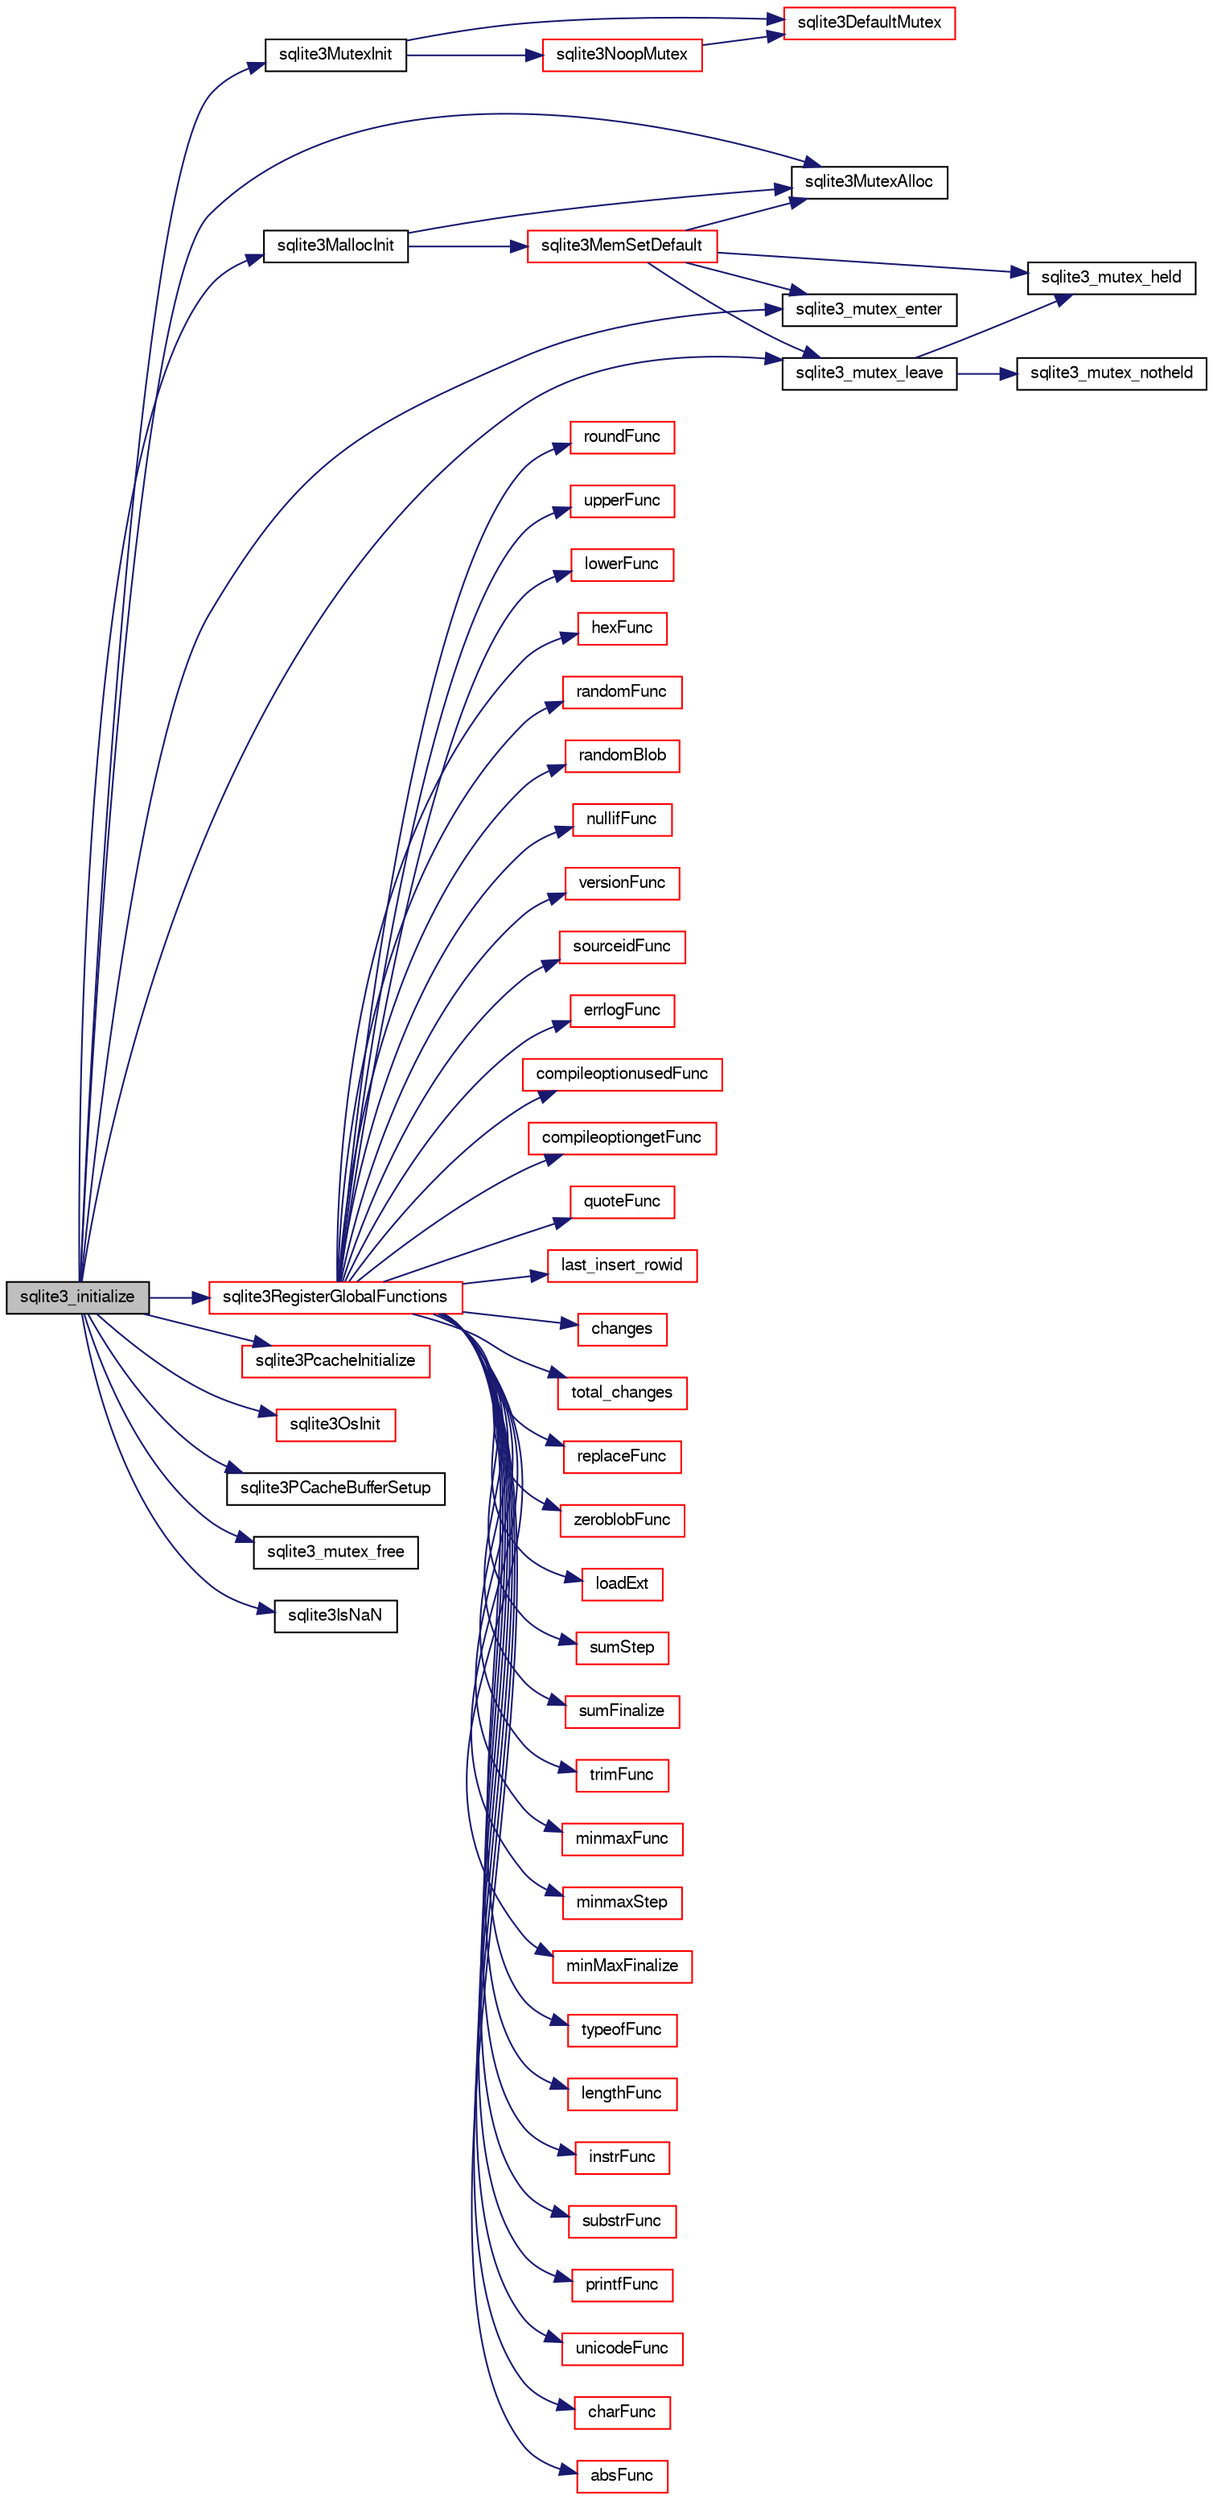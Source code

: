 digraph "sqlite3_initialize"
{
  edge [fontname="FreeSans",fontsize="10",labelfontname="FreeSans",labelfontsize="10"];
  node [fontname="FreeSans",fontsize="10",shape=record];
  rankdir="LR";
  Node336829 [label="sqlite3_initialize",height=0.2,width=0.4,color="black", fillcolor="grey75", style="filled", fontcolor="black"];
  Node336829 -> Node336830 [color="midnightblue",fontsize="10",style="solid",fontname="FreeSans"];
  Node336830 [label="sqlite3MutexInit",height=0.2,width=0.4,color="black", fillcolor="white", style="filled",URL="$sqlite3_8c.html#a7906afcdd1cdb3d0007eb932398a1158"];
  Node336830 -> Node336831 [color="midnightblue",fontsize="10",style="solid",fontname="FreeSans"];
  Node336831 [label="sqlite3DefaultMutex",height=0.2,width=0.4,color="red", fillcolor="white", style="filled",URL="$sqlite3_8c.html#ac895a71e325f9b2f9b862f737c17aca8"];
  Node336830 -> Node336852 [color="midnightblue",fontsize="10",style="solid",fontname="FreeSans"];
  Node336852 [label="sqlite3NoopMutex",height=0.2,width=0.4,color="red", fillcolor="white", style="filled",URL="$sqlite3_8c.html#a09742cde9ef371d94f8201d2cdb543e4"];
  Node336852 -> Node336831 [color="midnightblue",fontsize="10",style="solid",fontname="FreeSans"];
  Node336829 -> Node336860 [color="midnightblue",fontsize="10",style="solid",fontname="FreeSans"];
  Node336860 [label="sqlite3MutexAlloc",height=0.2,width=0.4,color="black", fillcolor="white", style="filled",URL="$sqlite3_8c.html#a0e3f432ee581f6876b590e7ad7e84e19"];
  Node336829 -> Node336837 [color="midnightblue",fontsize="10",style="solid",fontname="FreeSans"];
  Node336837 [label="sqlite3_mutex_enter",height=0.2,width=0.4,color="black", fillcolor="white", style="filled",URL="$sqlite3_8c.html#a1c12cde690bd89f104de5cbad12a6bf5"];
  Node336829 -> Node336861 [color="midnightblue",fontsize="10",style="solid",fontname="FreeSans"];
  Node336861 [label="sqlite3MallocInit",height=0.2,width=0.4,color="black", fillcolor="white", style="filled",URL="$sqlite3_8c.html#a9e06f9e7cad0d83ce80ab493c9533552"];
  Node336861 -> Node336862 [color="midnightblue",fontsize="10",style="solid",fontname="FreeSans"];
  Node336862 [label="sqlite3MemSetDefault",height=0.2,width=0.4,color="red", fillcolor="white", style="filled",URL="$sqlite3_8c.html#a162fbfd727e92c5f8f72625b5ff62549"];
  Node336862 -> Node336860 [color="midnightblue",fontsize="10",style="solid",fontname="FreeSans"];
  Node336862 -> Node336837 [color="midnightblue",fontsize="10",style="solid",fontname="FreeSans"];
  Node336862 -> Node336843 [color="midnightblue",fontsize="10",style="solid",fontname="FreeSans"];
  Node336843 [label="sqlite3_mutex_leave",height=0.2,width=0.4,color="black", fillcolor="white", style="filled",URL="$sqlite3_8c.html#a5838d235601dbd3c1fa993555c6bcc93"];
  Node336843 -> Node336839 [color="midnightblue",fontsize="10",style="solid",fontname="FreeSans"];
  Node336839 [label="sqlite3_mutex_held",height=0.2,width=0.4,color="black", fillcolor="white", style="filled",URL="$sqlite3_8c.html#acf77da68932b6bc163c5e68547ecc3e7"];
  Node336843 -> Node336844 [color="midnightblue",fontsize="10",style="solid",fontname="FreeSans"];
  Node336844 [label="sqlite3_mutex_notheld",height=0.2,width=0.4,color="black", fillcolor="white", style="filled",URL="$sqlite3_8c.html#a83967c837c1c000d3b5adcfaa688f5dc"];
  Node336862 -> Node336839 [color="midnightblue",fontsize="10",style="solid",fontname="FreeSans"];
  Node336861 -> Node336860 [color="midnightblue",fontsize="10",style="solid",fontname="FreeSans"];
  Node336829 -> Node336843 [color="midnightblue",fontsize="10",style="solid",fontname="FreeSans"];
  Node336829 -> Node336956 [color="midnightblue",fontsize="10",style="solid",fontname="FreeSans"];
  Node336956 [label="sqlite3RegisterGlobalFunctions",height=0.2,width=0.4,color="red", fillcolor="white", style="filled",URL="$sqlite3_8c.html#a9f75bd111010f29e1b8d74344473c4ec"];
  Node336956 -> Node336957 [color="midnightblue",fontsize="10",style="solid",fontname="FreeSans"];
  Node336957 [label="trimFunc",height=0.2,width=0.4,color="red", fillcolor="white", style="filled",URL="$sqlite3_8c.html#afad56dbe7f08139a630156e644b14704"];
  Node336956 -> Node336970 [color="midnightblue",fontsize="10",style="solid",fontname="FreeSans"];
  Node336970 [label="minmaxFunc",height=0.2,width=0.4,color="red", fillcolor="white", style="filled",URL="$sqlite3_8c.html#a4d00f48b948fd73cb70bcfd1efc0bfb0"];
  Node336956 -> Node336979 [color="midnightblue",fontsize="10",style="solid",fontname="FreeSans"];
  Node336979 [label="minmaxStep",height=0.2,width=0.4,color="red", fillcolor="white", style="filled",URL="$sqlite3_8c.html#a5b4c0da0f3b61d7ff25ebd30aa22cca4"];
  Node336956 -> Node336983 [color="midnightblue",fontsize="10",style="solid",fontname="FreeSans"];
  Node336983 [label="minMaxFinalize",height=0.2,width=0.4,color="red", fillcolor="white", style="filled",URL="$sqlite3_8c.html#a0439dd90934a2dee93517c50884d5924"];
  Node336956 -> Node336984 [color="midnightblue",fontsize="10",style="solid",fontname="FreeSans"];
  Node336984 [label="typeofFunc",height=0.2,width=0.4,color="red", fillcolor="white", style="filled",URL="$sqlite3_8c.html#aba6c564ff0d6b017de448469d0fb243f"];
  Node336956 -> Node336985 [color="midnightblue",fontsize="10",style="solid",fontname="FreeSans"];
  Node336985 [label="lengthFunc",height=0.2,width=0.4,color="red", fillcolor="white", style="filled",URL="$sqlite3_8c.html#affdabf006c37c26a1c3e325badb83546"];
  Node336956 -> Node336990 [color="midnightblue",fontsize="10",style="solid",fontname="FreeSans"];
  Node336990 [label="instrFunc",height=0.2,width=0.4,color="red", fillcolor="white", style="filled",URL="$sqlite3_8c.html#a8f86ca540b92ac28aaefaa126170cf8c"];
  Node336956 -> Node336992 [color="midnightblue",fontsize="10",style="solid",fontname="FreeSans"];
  Node336992 [label="substrFunc",height=0.2,width=0.4,color="red", fillcolor="white", style="filled",URL="$sqlite3_8c.html#a8a8739d9af5589338113371e440b2734"];
  Node336956 -> Node336997 [color="midnightblue",fontsize="10",style="solid",fontname="FreeSans"];
  Node336997 [label="printfFunc",height=0.2,width=0.4,color="red", fillcolor="white", style="filled",URL="$sqlite3_8c.html#a80ca21d434c7c5b6668bee721331dda8"];
  Node336956 -> Node336999 [color="midnightblue",fontsize="10",style="solid",fontname="FreeSans"];
  Node336999 [label="unicodeFunc",height=0.2,width=0.4,color="red", fillcolor="white", style="filled",URL="$sqlite3_8c.html#a1d3d012cbe2276d8d713be80884db355"];
  Node336956 -> Node337001 [color="midnightblue",fontsize="10",style="solid",fontname="FreeSans"];
  Node337001 [label="charFunc",height=0.2,width=0.4,color="red", fillcolor="white", style="filled",URL="$sqlite3_8c.html#ab9b72ce47fcea3c3b92e816435a0fd91"];
  Node336956 -> Node337002 [color="midnightblue",fontsize="10",style="solid",fontname="FreeSans"];
  Node337002 [label="absFunc",height=0.2,width=0.4,color="red", fillcolor="white", style="filled",URL="$sqlite3_8c.html#af271994a34f441432d50d7095e0ed23d"];
  Node336956 -> Node337007 [color="midnightblue",fontsize="10",style="solid",fontname="FreeSans"];
  Node337007 [label="roundFunc",height=0.2,width=0.4,color="red", fillcolor="white", style="filled",URL="$sqlite3_8c.html#a8c444ba254edc27891111b76e7ba85e7"];
  Node336956 -> Node337010 [color="midnightblue",fontsize="10",style="solid",fontname="FreeSans"];
  Node337010 [label="upperFunc",height=0.2,width=0.4,color="red", fillcolor="white", style="filled",URL="$sqlite3_8c.html#a8f26e491f9fd893cdb476c577f39f260"];
  Node336956 -> Node337011 [color="midnightblue",fontsize="10",style="solid",fontname="FreeSans"];
  Node337011 [label="lowerFunc",height=0.2,width=0.4,color="red", fillcolor="white", style="filled",URL="$sqlite3_8c.html#a37a07e2d7c0cb4c521e9c334596c89a7"];
  Node336956 -> Node337012 [color="midnightblue",fontsize="10",style="solid",fontname="FreeSans"];
  Node337012 [label="hexFunc",height=0.2,width=0.4,color="red", fillcolor="white", style="filled",URL="$sqlite3_8c.html#a2e2cd151b75b794723d7c4f30fe57c8b"];
  Node336956 -> Node337013 [color="midnightblue",fontsize="10",style="solid",fontname="FreeSans"];
  Node337013 [label="randomFunc",height=0.2,width=0.4,color="red", fillcolor="white", style="filled",URL="$sqlite3_8c.html#a77905d2b2e1b154cf082f061cfa057dd"];
  Node336956 -> Node337017 [color="midnightblue",fontsize="10",style="solid",fontname="FreeSans"];
  Node337017 [label="randomBlob",height=0.2,width=0.4,color="red", fillcolor="white", style="filled",URL="$sqlite3_8c.html#a2b058708f7f26feb80fce84c3e375d64"];
  Node336956 -> Node337019 [color="midnightblue",fontsize="10",style="solid",fontname="FreeSans"];
  Node337019 [label="nullifFunc",height=0.2,width=0.4,color="red", fillcolor="white", style="filled",URL="$sqlite3_8c.html#aa677b6612cd4e6630438b729f56cd3e6"];
  Node336956 -> Node337020 [color="midnightblue",fontsize="10",style="solid",fontname="FreeSans"];
  Node337020 [label="versionFunc",height=0.2,width=0.4,color="red", fillcolor="white", style="filled",URL="$sqlite3_8c.html#a258a294d68fbf7c6ba528921b2a721bc"];
  Node336956 -> Node337022 [color="midnightblue",fontsize="10",style="solid",fontname="FreeSans"];
  Node337022 [label="sourceidFunc",height=0.2,width=0.4,color="red", fillcolor="white", style="filled",URL="$sqlite3_8c.html#a3ff22be898cc17c2a45a7fa605892c4a"];
  Node336956 -> Node337024 [color="midnightblue",fontsize="10",style="solid",fontname="FreeSans"];
  Node337024 [label="errlogFunc",height=0.2,width=0.4,color="red", fillcolor="white", style="filled",URL="$sqlite3_8c.html#a56d5c8e1f0a43e4c9f8864c27065393f"];
  Node336956 -> Node337025 [color="midnightblue",fontsize="10",style="solid",fontname="FreeSans"];
  Node337025 [label="compileoptionusedFunc",height=0.2,width=0.4,color="red", fillcolor="white", style="filled",URL="$sqlite3_8c.html#ab8caa7140383f5e738f29c859232145f"];
  Node336956 -> Node337028 [color="midnightblue",fontsize="10",style="solid",fontname="FreeSans"];
  Node337028 [label="compileoptiongetFunc",height=0.2,width=0.4,color="red", fillcolor="white", style="filled",URL="$sqlite3_8c.html#a9221f1bc427c499f548f1e50ad1033b0"];
  Node336956 -> Node337030 [color="midnightblue",fontsize="10",style="solid",fontname="FreeSans"];
  Node337030 [label="quoteFunc",height=0.2,width=0.4,color="red", fillcolor="white", style="filled",URL="$sqlite3_8c.html#a8e64c0ef376144dfad6a4a3d499056b8"];
  Node336956 -> Node337031 [color="midnightblue",fontsize="10",style="solid",fontname="FreeSans"];
  Node337031 [label="last_insert_rowid",height=0.2,width=0.4,color="red", fillcolor="white", style="filled",URL="$sqlite3_8c.html#a58bdb5411ca39965cee456c209725009"];
  Node336956 -> Node337033 [color="midnightblue",fontsize="10",style="solid",fontname="FreeSans"];
  Node337033 [label="changes",height=0.2,width=0.4,color="red", fillcolor="white", style="filled",URL="$sqlite3_8c.html#a098b9c6a88d2ab91cdcbd5ee0b4bfe7f"];
  Node336956 -> Node337035 [color="midnightblue",fontsize="10",style="solid",fontname="FreeSans"];
  Node337035 [label="total_changes",height=0.2,width=0.4,color="red", fillcolor="white", style="filled",URL="$sqlite3_8c.html#afad48d3e90d72263d3e8707f56d1ccc9"];
  Node336956 -> Node337037 [color="midnightblue",fontsize="10",style="solid",fontname="FreeSans"];
  Node337037 [label="replaceFunc",height=0.2,width=0.4,color="red", fillcolor="white", style="filled",URL="$sqlite3_8c.html#a752b98a7c55d204c397a4902b49b1ce4"];
  Node336956 -> Node337038 [color="midnightblue",fontsize="10",style="solid",fontname="FreeSans"];
  Node337038 [label="zeroblobFunc",height=0.2,width=0.4,color="red", fillcolor="white", style="filled",URL="$sqlite3_8c.html#a3b48be674f93ee89664ee4552afd3248"];
  Node336956 -> Node337041 [color="midnightblue",fontsize="10",style="solid",fontname="FreeSans"];
  Node337041 [label="loadExt",height=0.2,width=0.4,color="red", fillcolor="white", style="filled",URL="$sqlite3_8c.html#a9f9125be634178265fb95e98b8304548"];
  Node336956 -> Node337053 [color="midnightblue",fontsize="10",style="solid",fontname="FreeSans"];
  Node337053 [label="sumStep",height=0.2,width=0.4,color="red", fillcolor="white", style="filled",URL="$sqlite3_8c.html#a357caed2b7201c57a80525a53e3c7487"];
  Node336956 -> Node337058 [color="midnightblue",fontsize="10",style="solid",fontname="FreeSans"];
  Node337058 [label="sumFinalize",height=0.2,width=0.4,color="red", fillcolor="white", style="filled",URL="$sqlite3_8c.html#a09f66b45d4b3b0e332744766a4f944fb"];
  Node336829 -> Node337104 [color="midnightblue",fontsize="10",style="solid",fontname="FreeSans"];
  Node337104 [label="sqlite3PcacheInitialize",height=0.2,width=0.4,color="red", fillcolor="white", style="filled",URL="$sqlite3_8c.html#a2902c61ddc88bea002c4d69fe4052b1f"];
  Node336829 -> Node337105 [color="midnightblue",fontsize="10",style="solid",fontname="FreeSans"];
  Node337105 [label="sqlite3OsInit",height=0.2,width=0.4,color="red", fillcolor="white", style="filled",URL="$sqlite3_8c.html#afeaa886fe1ca086a30fd278b1d069762"];
  Node336829 -> Node337109 [color="midnightblue",fontsize="10",style="solid",fontname="FreeSans"];
  Node337109 [label="sqlite3PCacheBufferSetup",height=0.2,width=0.4,color="black", fillcolor="white", style="filled",URL="$sqlite3_8c.html#ad18a1eebefdfbc4254f473f7b0101937"];
  Node336829 -> Node337110 [color="midnightblue",fontsize="10",style="solid",fontname="FreeSans"];
  Node337110 [label="sqlite3_mutex_free",height=0.2,width=0.4,color="black", fillcolor="white", style="filled",URL="$sqlite3_8c.html#a2db2e72e08f6873afa9c61b0ec726fec"];
  Node336829 -> Node336892 [color="midnightblue",fontsize="10",style="solid",fontname="FreeSans"];
  Node336892 [label="sqlite3IsNaN",height=0.2,width=0.4,color="black", fillcolor="white", style="filled",URL="$sqlite3_8c.html#aed4d78203877c3486765ccbc7feebb50"];
}

